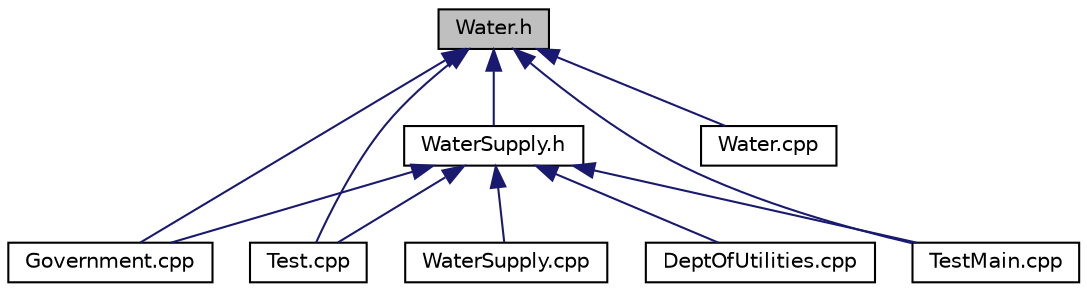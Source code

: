 digraph "Water.h"
{
 // LATEX_PDF_SIZE
  edge [fontname="Helvetica",fontsize="10",labelfontname="Helvetica",labelfontsize="10"];
  node [fontname="Helvetica",fontsize="10",shape=record];
  Node1 [label="Water.h",height=0.2,width=0.4,color="black", fillcolor="grey75", style="filled", fontcolor="black",tooltip="Declaration of the Water class."];
  Node1 -> Node2 [dir="back",color="midnightblue",fontsize="10",style="solid",fontname="Helvetica"];
  Node2 [label="Government.cpp",height=0.2,width=0.4,color="black", fillcolor="white", style="filled",URL="$Government_8cpp.html",tooltip=" "];
  Node1 -> Node3 [dir="back",color="midnightblue",fontsize="10",style="solid",fontname="Helvetica"];
  Node3 [label="Test.cpp",height=0.2,width=0.4,color="black", fillcolor="white", style="filled",URL="$Test_8cpp.html",tooltip=" "];
  Node1 -> Node4 [dir="back",color="midnightblue",fontsize="10",style="solid",fontname="Helvetica"];
  Node4 [label="TestMain.cpp",height=0.2,width=0.4,color="black", fillcolor="white", style="filled",URL="$TestMain_8cpp.html",tooltip=" "];
  Node1 -> Node5 [dir="back",color="midnightblue",fontsize="10",style="solid",fontname="Helvetica"];
  Node5 [label="Water.cpp",height=0.2,width=0.4,color="black", fillcolor="white", style="filled",URL="$Water_8cpp.html",tooltip=" "];
  Node1 -> Node6 [dir="back",color="midnightblue",fontsize="10",style="solid",fontname="Helvetica"];
  Node6 [label="WaterSupply.h",height=0.2,width=0.4,color="black", fillcolor="white", style="filled",URL="$WaterSupply_8h.html",tooltip="Header file for the WaterSupply class, responsible for managing water distribution and supply in the ..."];
  Node6 -> Node7 [dir="back",color="midnightblue",fontsize="10",style="solid",fontname="Helvetica"];
  Node7 [label="DeptOfUtilities.cpp",height=0.2,width=0.4,color="black", fillcolor="white", style="filled",URL="$DeptOfUtilities_8cpp.html",tooltip=" "];
  Node6 -> Node2 [dir="back",color="midnightblue",fontsize="10",style="solid",fontname="Helvetica"];
  Node6 -> Node3 [dir="back",color="midnightblue",fontsize="10",style="solid",fontname="Helvetica"];
  Node6 -> Node4 [dir="back",color="midnightblue",fontsize="10",style="solid",fontname="Helvetica"];
  Node6 -> Node8 [dir="back",color="midnightblue",fontsize="10",style="solid",fontname="Helvetica"];
  Node8 [label="WaterSupply.cpp",height=0.2,width=0.4,color="black", fillcolor="white", style="filled",URL="$WaterSupply_8cpp.html",tooltip=" "];
}
